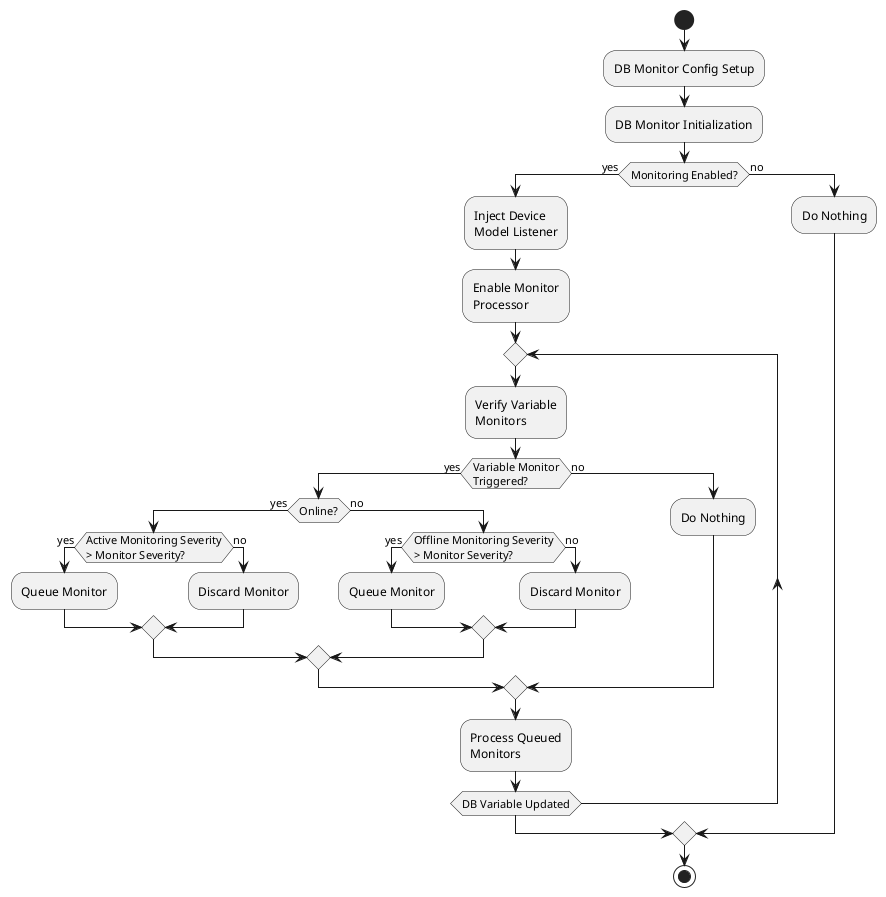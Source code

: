 @startuml Periodic Monitors

start
:DB Monitor Config Setup;
:DB Monitor Initialization;
if (Monitoring Enabled?) then (yes)
  :Inject Device\nModel Listener;
  :Enable Monitor\nProcessor;
  repeat
    :Verify Variable\nMonitors;
    if(Variable Monitor\nTriggered?) then (yes)
      if(Online?) then (yes)
        if(Active Monitoring Severity\n> Monitor Severity?) then (yes)
          :Queue Monitor;
        else (no)
          :Discard Monitor;
        endif
      else (no)
        if(Offline Monitoring Severity\n> Monitor Severity?) then (yes)
          :Queue Monitor;
        else (no)
          :Discard Monitor;
        endif
      endif
    else(no)
      :Do Nothing;
    endif
    :Process Queued\nMonitors;
  repeat while (DB Variable Updated)
else (no) 
  :Do Nothing;
endif
stop

@enduml